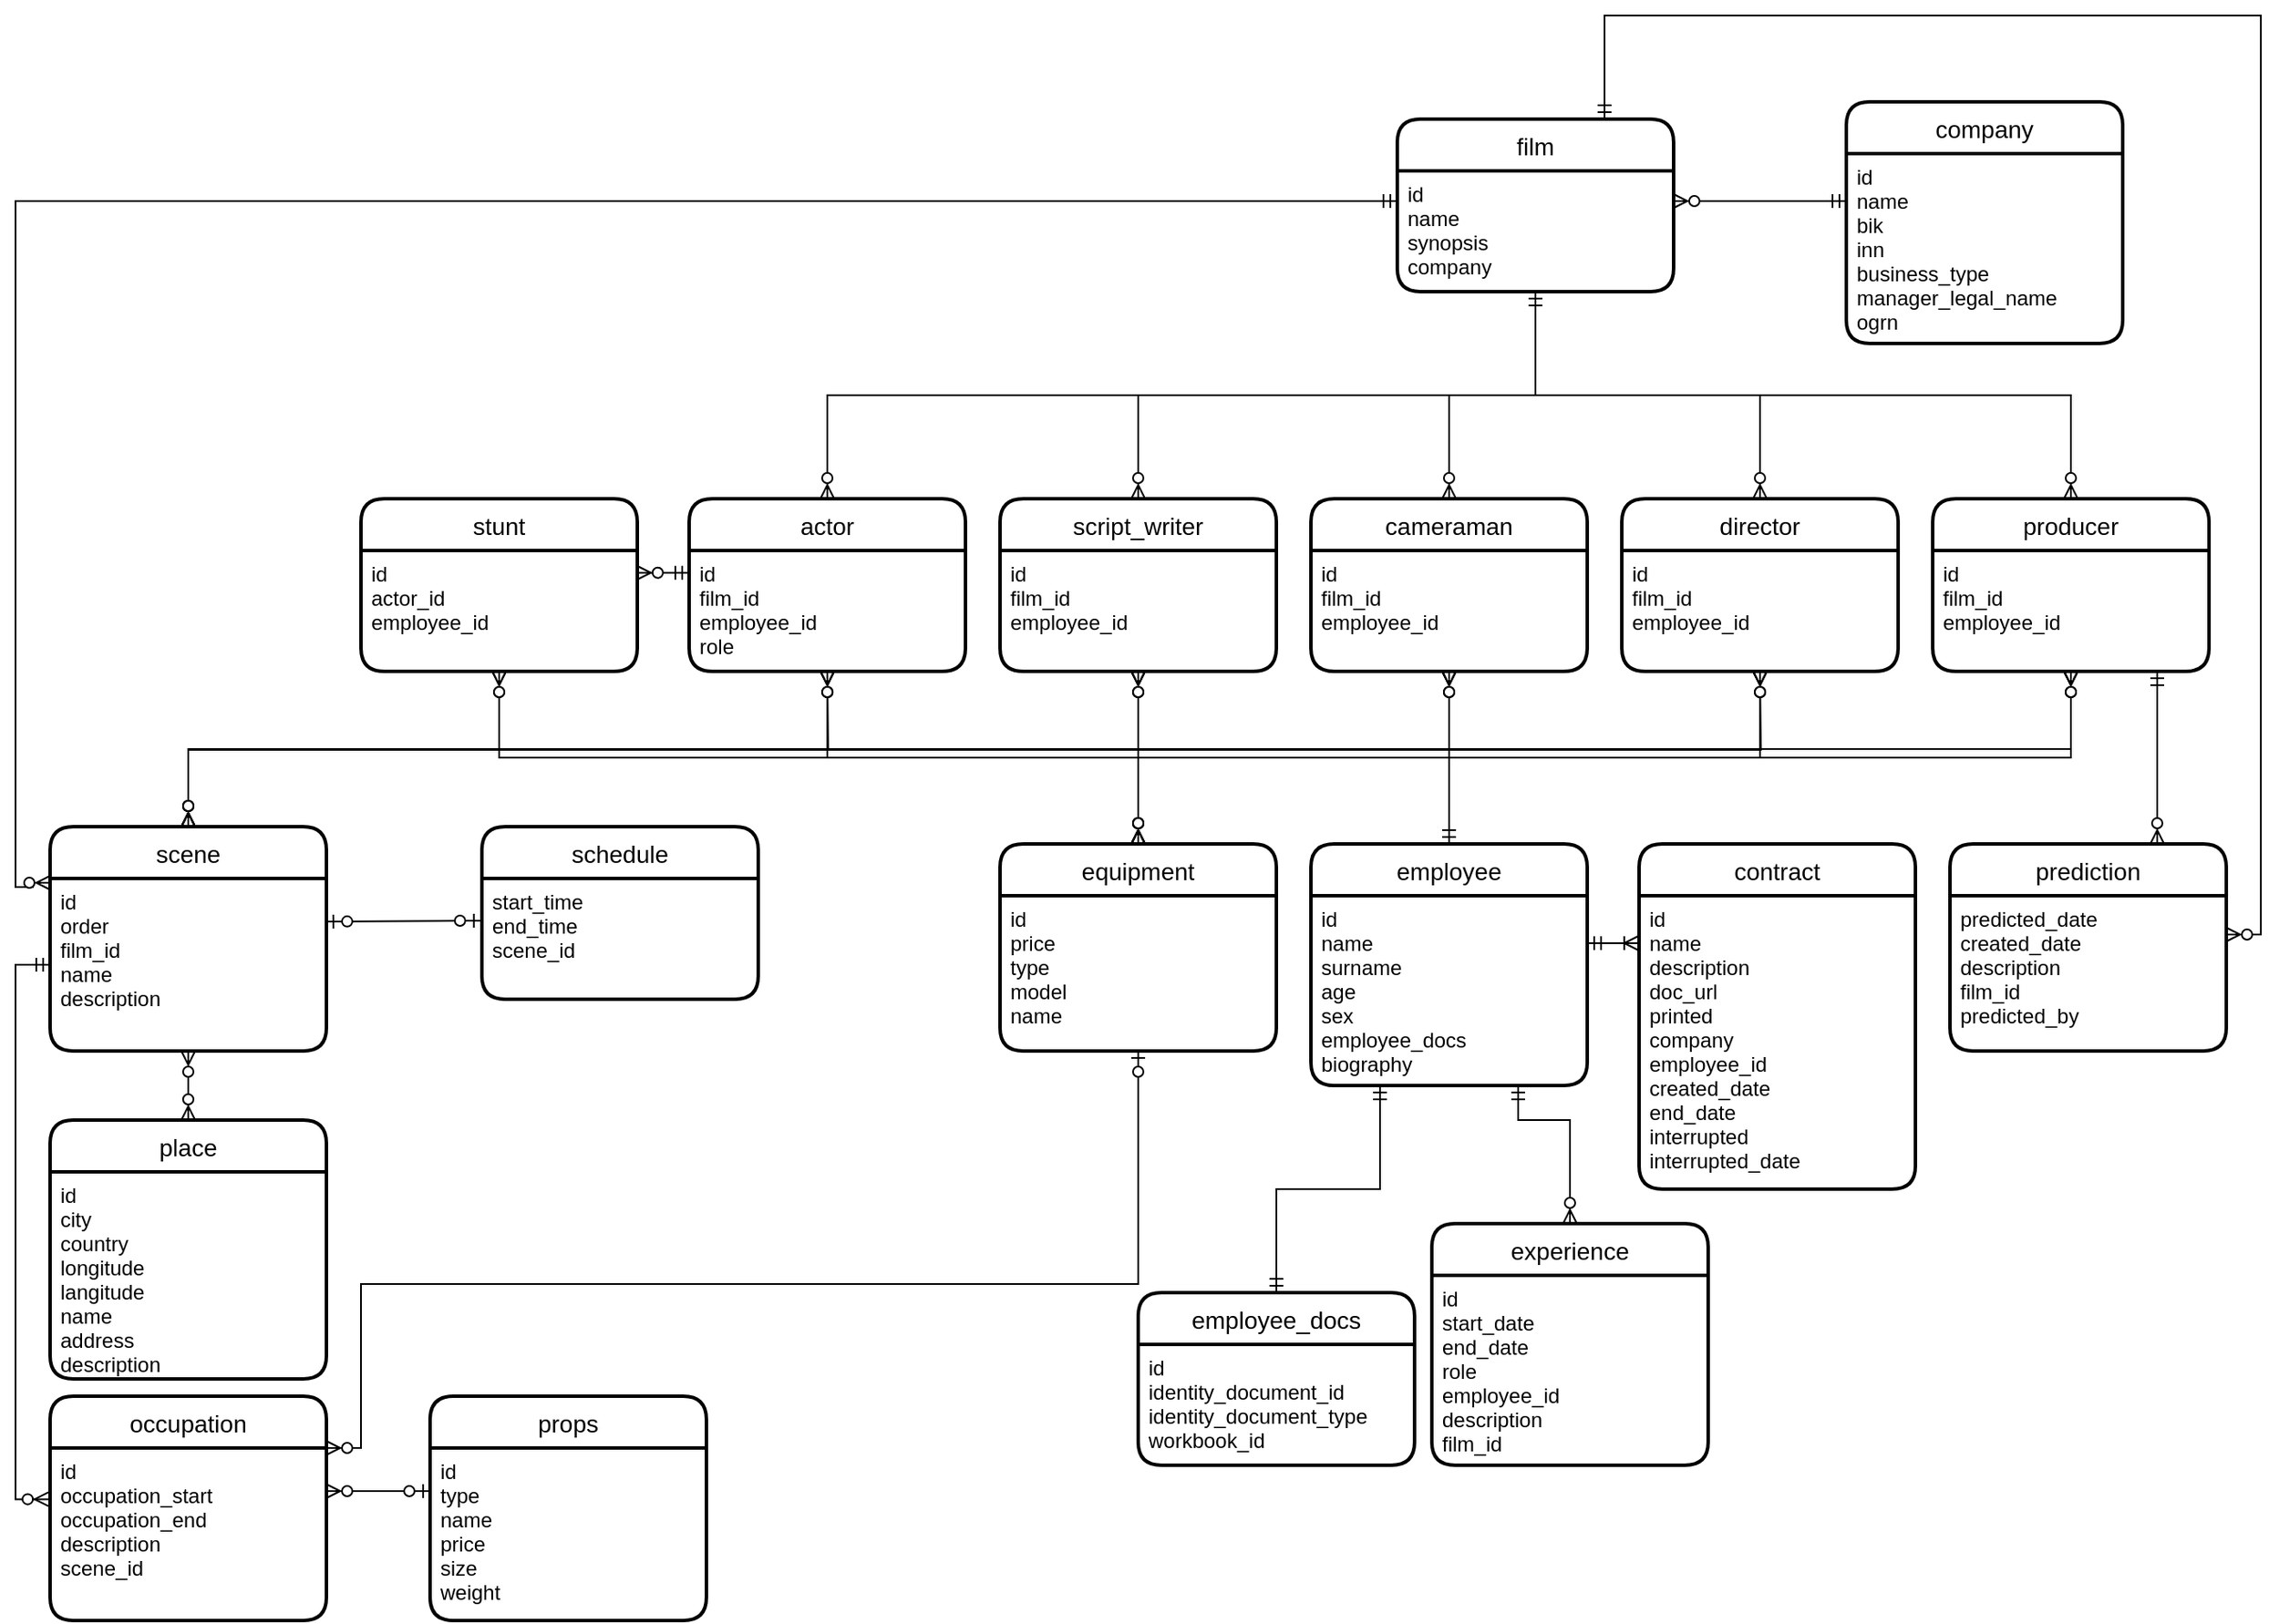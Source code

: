 <mxfile version="13.7.3" type="device"><diagram id="R2lEEEUBdFMjLlhIrx00" name="Page-1"><mxGraphModel dx="1238" dy="480" grid="1" gridSize="10" guides="1" tooltips="1" connect="1" arrows="1" fold="1" page="0" pageScale="1" pageWidth="850" pageHeight="1100" math="0" shadow="0" extFonts="Permanent Marker^https://fonts.googleapis.com/css?family=Permanent+Marker"><root><mxCell id="0"/><mxCell id="1" parent="0"/><mxCell id="VBH1rPHKWCa83MYylw6R-3" value="film" style="swimlane;childLayout=stackLayout;horizontal=1;startSize=30;horizontalStack=0;rounded=1;fontSize=14;fontStyle=0;strokeWidth=2;resizeParent=0;resizeLast=1;shadow=0;dashed=0;align=center;" parent="1" vertex="1"><mxGeometry x="410" y="180" width="160" height="100" as="geometry"/></mxCell><mxCell id="VBH1rPHKWCa83MYylw6R-4" value="id&#10;name&#10;synopsis&#10;company" style="align=left;strokeColor=none;fillColor=none;spacingLeft=4;fontSize=12;verticalAlign=top;resizable=0;rotatable=0;part=1;" parent="VBH1rPHKWCa83MYylw6R-3" vertex="1"><mxGeometry y="30" width="160" height="70" as="geometry"/></mxCell><mxCell id="VBH1rPHKWCa83MYylw6R-7" value="actor" style="swimlane;childLayout=stackLayout;horizontal=1;startSize=30;horizontalStack=0;rounded=1;fontSize=14;fontStyle=0;strokeWidth=2;resizeParent=0;resizeLast=1;shadow=0;dashed=0;align=center;" parent="1" vertex="1"><mxGeometry y="400" width="160" height="100" as="geometry"/></mxCell><mxCell id="VBH1rPHKWCa83MYylw6R-8" value="id&#10;film_id&#10;employee_id&#10;role" style="align=left;strokeColor=none;fillColor=none;spacingLeft=4;fontSize=12;verticalAlign=top;resizable=0;rotatable=0;part=1;" parent="VBH1rPHKWCa83MYylw6R-7" vertex="1"><mxGeometry y="30" width="160" height="70" as="geometry"/></mxCell><mxCell id="VBH1rPHKWCa83MYylw6R-9" value="script_writer" style="swimlane;childLayout=stackLayout;horizontal=1;startSize=30;horizontalStack=0;rounded=1;fontSize=14;fontStyle=0;strokeWidth=2;resizeParent=0;resizeLast=1;shadow=0;dashed=0;align=center;" parent="1" vertex="1"><mxGeometry x="180" y="400" width="160" height="100" as="geometry"/></mxCell><mxCell id="VBH1rPHKWCa83MYylw6R-10" value="id&#10;film_id&#10;employee_id" style="align=left;strokeColor=none;fillColor=none;spacingLeft=4;fontSize=12;verticalAlign=top;resizable=0;rotatable=0;part=1;" parent="VBH1rPHKWCa83MYylw6R-9" vertex="1"><mxGeometry y="30" width="160" height="70" as="geometry"/></mxCell><mxCell id="VBH1rPHKWCa83MYylw6R-11" value="cameraman" style="swimlane;childLayout=stackLayout;horizontal=1;startSize=30;horizontalStack=0;rounded=1;fontSize=14;fontStyle=0;strokeWidth=2;resizeParent=0;resizeLast=1;shadow=0;dashed=0;align=center;" parent="1" vertex="1"><mxGeometry x="360" y="400" width="160" height="100" as="geometry"><mxRectangle x="360" y="400" width="110" height="30" as="alternateBounds"/></mxGeometry></mxCell><mxCell id="VBH1rPHKWCa83MYylw6R-12" value="id&#10;film_id&#10;employee_id" style="align=left;strokeColor=none;fillColor=none;spacingLeft=4;fontSize=12;verticalAlign=top;resizable=0;rotatable=0;part=1;" parent="VBH1rPHKWCa83MYylw6R-11" vertex="1"><mxGeometry y="30" width="160" height="70" as="geometry"/></mxCell><mxCell id="VBH1rPHKWCa83MYylw6R-16" value="director" style="swimlane;childLayout=stackLayout;horizontal=1;startSize=30;horizontalStack=0;rounded=1;fontSize=14;fontStyle=0;strokeWidth=2;resizeParent=0;resizeLast=1;shadow=0;dashed=0;align=center;" parent="1" vertex="1"><mxGeometry x="540" y="400" width="160" height="100" as="geometry"/></mxCell><mxCell id="VBH1rPHKWCa83MYylw6R-17" value="id&#10;film_id&#10;employee_id" style="align=left;strokeColor=none;fillColor=none;spacingLeft=4;fontSize=12;verticalAlign=top;resizable=0;rotatable=0;part=1;" parent="VBH1rPHKWCa83MYylw6R-16" vertex="1"><mxGeometry y="30" width="160" height="70" as="geometry"/></mxCell><mxCell id="VBH1rPHKWCa83MYylw6R-18" value="producer" style="swimlane;childLayout=stackLayout;horizontal=1;startSize=30;horizontalStack=0;rounded=1;fontSize=14;fontStyle=0;strokeWidth=2;resizeParent=0;resizeLast=1;shadow=0;dashed=0;align=center;" parent="1" vertex="1"><mxGeometry x="720" y="400" width="160" height="100" as="geometry"/></mxCell><mxCell id="VBH1rPHKWCa83MYylw6R-19" value="id&#10;film_id&#10;employee_id" style="align=left;strokeColor=none;fillColor=none;spacingLeft=4;fontSize=12;verticalAlign=top;resizable=0;rotatable=0;part=1;" parent="VBH1rPHKWCa83MYylw6R-18" vertex="1"><mxGeometry y="30" width="160" height="70" as="geometry"/></mxCell><mxCell id="VBH1rPHKWCa83MYylw6R-36" style="edgeStyle=orthogonalEdgeStyle;rounded=0;orthogonalLoop=1;jettySize=auto;html=1;exitX=1;exitY=0.25;exitDx=0;exitDy=0;entryX=0;entryY=0.25;entryDx=0;entryDy=0;startArrow=ERzeroToMany;startFill=1;endArrow=ERmandOne;endFill=0;" parent="1" source="VBH1rPHKWCa83MYylw6R-4" target="VBH1rPHKWCa83MYylw6R-2" edge="1"><mxGeometry relative="1" as="geometry"/></mxCell><mxCell id="VBH1rPHKWCa83MYylw6R-45" style="edgeStyle=orthogonalEdgeStyle;rounded=0;orthogonalLoop=1;jettySize=auto;html=1;exitX=0.5;exitY=0;exitDx=0;exitDy=0;entryX=0.5;entryY=1;entryDx=0;entryDy=0;startArrow=ERmandOne;startFill=0;endArrow=ERzeroToMany;endFill=1;" parent="1" source="VBH1rPHKWCa83MYylw6R-20" target="VBH1rPHKWCa83MYylw6R-10" edge="1"><mxGeometry relative="1" as="geometry"/></mxCell><mxCell id="VBH1rPHKWCa83MYylw6R-46" style="edgeStyle=orthogonalEdgeStyle;rounded=0;orthogonalLoop=1;jettySize=auto;html=1;exitX=0.5;exitY=0;exitDx=0;exitDy=0;entryX=0.5;entryY=1;entryDx=0;entryDy=0;startArrow=ERmandOne;startFill=0;endArrow=ERzeroToMany;endFill=1;" parent="1" source="VBH1rPHKWCa83MYylw6R-20" target="VBH1rPHKWCa83MYylw6R-12" edge="1"><mxGeometry relative="1" as="geometry"/></mxCell><mxCell id="VBH1rPHKWCa83MYylw6R-47" style="edgeStyle=orthogonalEdgeStyle;rounded=0;orthogonalLoop=1;jettySize=auto;html=1;exitX=0.5;exitY=0;exitDx=0;exitDy=0;entryX=0.5;entryY=1;entryDx=0;entryDy=0;startArrow=ERmandOne;startFill=0;endArrow=ERzeroToMany;endFill=1;" parent="1" source="VBH1rPHKWCa83MYylw6R-20" target="VBH1rPHKWCa83MYylw6R-17" edge="1"><mxGeometry relative="1" as="geometry"/></mxCell><mxCell id="VBH1rPHKWCa83MYylw6R-48" style="edgeStyle=orthogonalEdgeStyle;rounded=0;orthogonalLoop=1;jettySize=auto;html=1;exitX=0.5;exitY=0;exitDx=0;exitDy=0;entryX=0.5;entryY=1;entryDx=0;entryDy=0;startArrow=ERmandOne;startFill=0;endArrow=ERzeroToMany;endFill=1;" parent="1" source="VBH1rPHKWCa83MYylw6R-20" target="VBH1rPHKWCa83MYylw6R-19" edge="1"><mxGeometry relative="1" as="geometry"/></mxCell><mxCell id="VBH1rPHKWCa83MYylw6R-49" style="edgeStyle=orthogonalEdgeStyle;rounded=0;orthogonalLoop=1;jettySize=auto;html=1;exitX=0.5;exitY=0;exitDx=0;exitDy=0;entryX=0.5;entryY=1;entryDx=0;entryDy=0;startArrow=ERmandOne;startFill=0;endArrow=ERzeroToMany;endFill=1;" parent="1" source="VBH1rPHKWCa83MYylw6R-20" target="VBH1rPHKWCa83MYylw6R-8" edge="1"><mxGeometry relative="1" as="geometry"><Array as="points"><mxPoint x="440" y="550"/><mxPoint x="80" y="550"/></Array></mxGeometry></mxCell><mxCell id="VBH1rPHKWCa83MYylw6R-20" value="employee" style="swimlane;childLayout=stackLayout;horizontal=1;startSize=30;horizontalStack=0;rounded=1;fontSize=14;fontStyle=0;strokeWidth=2;resizeParent=0;resizeLast=1;shadow=0;dashed=0;align=center;" parent="1" vertex="1"><mxGeometry x="360" y="600" width="160" height="140" as="geometry"><mxRectangle x="360" y="400" width="110" height="30" as="alternateBounds"/></mxGeometry></mxCell><mxCell id="VBH1rPHKWCa83MYylw6R-21" value="id&#10;name&#10;surname&#10;age&#10;sex&#10;employee_docs&#10;biography" style="align=left;strokeColor=none;fillColor=none;spacingLeft=4;fontSize=12;verticalAlign=top;resizable=0;rotatable=0;part=1;" parent="VBH1rPHKWCa83MYylw6R-20" vertex="1"><mxGeometry y="30" width="160" height="110" as="geometry"/></mxCell><mxCell id="VBH1rPHKWCa83MYylw6R-37" style="edgeStyle=orthogonalEdgeStyle;rounded=0;orthogonalLoop=1;jettySize=auto;html=1;exitX=0.5;exitY=1;exitDx=0;exitDy=0;entryX=0.5;entryY=0;entryDx=0;entryDy=0;startArrow=ERmandOne;startFill=0;endArrow=ERzeroToMany;endFill=1;" parent="1" source="VBH1rPHKWCa83MYylw6R-4" target="VBH1rPHKWCa83MYylw6R-7" edge="1"><mxGeometry relative="1" as="geometry"/></mxCell><mxCell id="VBH1rPHKWCa83MYylw6R-38" style="edgeStyle=orthogonalEdgeStyle;rounded=0;orthogonalLoop=1;jettySize=auto;html=1;exitX=0.5;exitY=1;exitDx=0;exitDy=0;entryX=0.5;entryY=0;entryDx=0;entryDy=0;startArrow=ERmandOne;startFill=0;endArrow=ERzeroToMany;endFill=1;" parent="1" source="VBH1rPHKWCa83MYylw6R-4" target="VBH1rPHKWCa83MYylw6R-9" edge="1"><mxGeometry relative="1" as="geometry"/></mxCell><mxCell id="VBH1rPHKWCa83MYylw6R-39" style="edgeStyle=orthogonalEdgeStyle;rounded=0;orthogonalLoop=1;jettySize=auto;html=1;exitX=0.5;exitY=1;exitDx=0;exitDy=0;entryX=0.5;entryY=0;entryDx=0;entryDy=0;startArrow=ERmandOne;startFill=0;endArrow=ERzeroToMany;endFill=1;" parent="1" source="VBH1rPHKWCa83MYylw6R-4" target="VBH1rPHKWCa83MYylw6R-11" edge="1"><mxGeometry relative="1" as="geometry"/></mxCell><mxCell id="VBH1rPHKWCa83MYylw6R-40" style="edgeStyle=orthogonalEdgeStyle;rounded=0;orthogonalLoop=1;jettySize=auto;html=1;exitX=0.5;exitY=1;exitDx=0;exitDy=0;entryX=0.5;entryY=0;entryDx=0;entryDy=0;startArrow=ERmandOne;startFill=0;endArrow=ERzeroToMany;endFill=1;" parent="1" source="VBH1rPHKWCa83MYylw6R-4" target="VBH1rPHKWCa83MYylw6R-16" edge="1"><mxGeometry relative="1" as="geometry"/></mxCell><mxCell id="VBH1rPHKWCa83MYylw6R-41" style="edgeStyle=orthogonalEdgeStyle;rounded=0;orthogonalLoop=1;jettySize=auto;html=1;exitX=0.5;exitY=1;exitDx=0;exitDy=0;entryX=0.5;entryY=0;entryDx=0;entryDy=0;startArrow=ERmandOne;startFill=0;endArrow=ERzeroToMany;endFill=1;" parent="1" source="VBH1rPHKWCa83MYylw6R-4" target="VBH1rPHKWCa83MYylw6R-18" edge="1"><mxGeometry relative="1" as="geometry"/></mxCell><mxCell id="VBH1rPHKWCa83MYylw6R-50" style="edgeStyle=orthogonalEdgeStyle;rounded=0;orthogonalLoop=1;jettySize=auto;html=1;exitX=1;exitY=0.25;exitDx=0;exitDy=0;entryX=-0.004;entryY=0.161;entryDx=0;entryDy=0;startArrow=ERmandOne;startFill=0;endArrow=ERoneToMany;endFill=0;entryPerimeter=0;" parent="1" source="VBH1rPHKWCa83MYylw6R-21" target="VBH1rPHKWCa83MYylw6R-25" edge="1"><mxGeometry relative="1" as="geometry"><Array as="points"/></mxGeometry></mxCell><mxCell id="VBH1rPHKWCa83MYylw6R-51" style="edgeStyle=orthogonalEdgeStyle;rounded=0;orthogonalLoop=1;jettySize=auto;html=1;exitX=0.5;exitY=0;exitDx=0;exitDy=0;startArrow=ERzeroToMany;startFill=1;endArrow=ERzeroToMany;endFill=1;" parent="1" source="VBH1rPHKWCa83MYylw6R-26" edge="1"><mxGeometry relative="1" as="geometry"><mxPoint x="80" y="500" as="targetPoint"/></mxGeometry></mxCell><mxCell id="VBH1rPHKWCa83MYylw6R-52" style="edgeStyle=orthogonalEdgeStyle;rounded=0;orthogonalLoop=1;jettySize=auto;html=1;exitX=0.5;exitY=0;exitDx=0;exitDy=0;entryX=0.5;entryY=1;entryDx=0;entryDy=0;startArrow=ERzeroToMany;startFill=1;endArrow=ERzeroToMany;endFill=1;" parent="1" source="VBH1rPHKWCa83MYylw6R-26" target="VBH1rPHKWCa83MYylw6R-10" edge="1"><mxGeometry relative="1" as="geometry"/></mxCell><mxCell id="VBH1rPHKWCa83MYylw6R-53" style="edgeStyle=orthogonalEdgeStyle;rounded=0;orthogonalLoop=1;jettySize=auto;html=1;exitX=0.5;exitY=0;exitDx=0;exitDy=0;entryX=0.5;entryY=1;entryDx=0;entryDy=0;startArrow=ERzeroToMany;startFill=1;endArrow=ERzeroToMany;endFill=1;" parent="1" source="VBH1rPHKWCa83MYylw6R-26" target="VBH1rPHKWCa83MYylw6R-12" edge="1"><mxGeometry relative="1" as="geometry"/></mxCell><mxCell id="VBH1rPHKWCa83MYylw6R-54" style="edgeStyle=orthogonalEdgeStyle;rounded=0;orthogonalLoop=1;jettySize=auto;html=1;exitX=0.5;exitY=0;exitDx=0;exitDy=0;startArrow=ERzeroToMany;startFill=1;endArrow=ERzeroToMany;endFill=1;" parent="1" source="VBH1rPHKWCa83MYylw6R-26" edge="1"><mxGeometry relative="1" as="geometry"><mxPoint x="620" y="500" as="targetPoint"/></mxGeometry></mxCell><mxCell id="VBH1rPHKWCa83MYylw6R-55" style="edgeStyle=orthogonalEdgeStyle;rounded=0;orthogonalLoop=1;jettySize=auto;html=1;exitX=0.5;exitY=0;exitDx=0;exitDy=0;entryX=0.5;entryY=1;entryDx=0;entryDy=0;startArrow=ERzeroToMany;startFill=1;endArrow=ERzeroToMany;endFill=1;" parent="1" source="VBH1rPHKWCa83MYylw6R-26" target="VBH1rPHKWCa83MYylw6R-19" edge="1"><mxGeometry relative="1" as="geometry"/></mxCell><mxCell id="VBH1rPHKWCa83MYylw6R-62" style="edgeStyle=orthogonalEdgeStyle;rounded=0;orthogonalLoop=1;jettySize=auto;html=1;exitX=0;exitY=0.25;exitDx=0;exitDy=0;entryX=0;entryY=0.25;entryDx=0;entryDy=0;startArrow=ERzeroToMany;startFill=1;endArrow=ERmandOne;endFill=0;" parent="1" source="VBH1rPHKWCa83MYylw6R-26" target="VBH1rPHKWCa83MYylw6R-4" edge="1"><mxGeometry relative="1" as="geometry"><Array as="points"><mxPoint x="-380" y="623"/><mxPoint x="-380" y="625"/><mxPoint x="-390" y="625"/><mxPoint x="-390" y="228"/></Array></mxGeometry></mxCell><mxCell id="VBH1rPHKWCa83MYylw6R-56" style="edgeStyle=orthogonalEdgeStyle;rounded=0;orthogonalLoop=1;jettySize=auto;html=1;exitX=0.5;exitY=1;exitDx=0;exitDy=0;entryX=0.5;entryY=0;entryDx=0;entryDy=0;startArrow=ERzeroToMany;startFill=1;endArrow=ERzeroToMany;endFill=1;" parent="1" source="VBH1rPHKWCa83MYylw6R-27" target="VBH1rPHKWCa83MYylw6R-28" edge="1"><mxGeometry relative="1" as="geometry"/></mxCell><mxCell id="VBH1rPHKWCa83MYylw6R-59" style="edgeStyle=orthogonalEdgeStyle;rounded=0;orthogonalLoop=1;jettySize=auto;html=1;exitX=-0.006;exitY=0.297;exitDx=0;exitDy=0;entryX=0;entryY=0.5;entryDx=0;entryDy=0;startArrow=ERzeroToMany;startFill=1;endArrow=ERmandOne;endFill=0;exitPerimeter=0;" parent="1" source="VBH1rPHKWCa83MYylw6R-58" target="VBH1rPHKWCa83MYylw6R-27" edge="1"><mxGeometry relative="1" as="geometry"><Array as="points"><mxPoint x="-390" y="980"/><mxPoint x="-390" y="670"/></Array></mxGeometry></mxCell><mxCell id="VBH1rPHKWCa83MYylw6R-61" style="edgeStyle=orthogonalEdgeStyle;rounded=0;orthogonalLoop=1;jettySize=auto;html=1;exitX=1;exitY=0;exitDx=0;exitDy=0;entryX=0.5;entryY=1;entryDx=0;entryDy=0;startArrow=ERzeroToMany;startFill=1;endArrow=ERzeroToOne;endFill=1;" parent="1" source="VBH1rPHKWCa83MYylw6R-58" target="VBH1rPHKWCa83MYylw6R-33" edge="1"><mxGeometry relative="1" as="geometry"><Array as="points"><mxPoint x="-190" y="950"/><mxPoint x="-190" y="855"/><mxPoint x="260" y="855"/></Array></mxGeometry></mxCell><mxCell id="VBH1rPHKWCa83MYylw6R-63" style="edgeStyle=orthogonalEdgeStyle;rounded=0;orthogonalLoop=1;jettySize=auto;html=1;exitX=0.999;exitY=0.184;exitDx=0;exitDy=0;startArrow=ERzeroToMany;startFill=1;endArrow=ERmandOne;endFill=0;exitPerimeter=0;" parent="1" source="VBH1rPHKWCa83MYylw6R-23" target="VBH1rPHKWCa83MYylw6R-8" edge="1"><mxGeometry relative="1" as="geometry"><Array as="points"><mxPoint y="443"/><mxPoint y="443"/></Array></mxGeometry></mxCell><mxCell id="VBH1rPHKWCa83MYylw6R-22" value="stunt" style="swimlane;childLayout=stackLayout;horizontal=1;startSize=30;horizontalStack=0;rounded=1;fontSize=14;fontStyle=0;strokeWidth=2;resizeParent=0;resizeLast=1;shadow=0;dashed=0;align=center;" parent="1" vertex="1"><mxGeometry x="-190" y="400" width="160" height="100" as="geometry"/></mxCell><mxCell id="VBH1rPHKWCa83MYylw6R-23" value="id&#10;actor_id&#10;employee_id" style="align=left;strokeColor=none;fillColor=none;spacingLeft=4;fontSize=12;verticalAlign=top;resizable=0;rotatable=0;part=1;" parent="VBH1rPHKWCa83MYylw6R-22" vertex="1"><mxGeometry y="30" width="160" height="70" as="geometry"/></mxCell><mxCell id="VBH1rPHKWCa83MYylw6R-65" style="edgeStyle=orthogonalEdgeStyle;rounded=0;orthogonalLoop=1;jettySize=auto;html=1;exitX=0.5;exitY=1;exitDx=0;exitDy=0;entryX=0.5;entryY=0;entryDx=0;entryDy=0;startArrow=ERzeroToMany;startFill=1;endArrow=ERmandOne;endFill=0;" parent="1" source="VBH1rPHKWCa83MYylw6R-23" target="VBH1rPHKWCa83MYylw6R-20" edge="1"><mxGeometry relative="1" as="geometry"/></mxCell><mxCell id="VBH1rPHKWCa83MYylw6R-66" style="edgeStyle=orthogonalEdgeStyle;rounded=0;orthogonalLoop=1;jettySize=auto;html=1;startArrow=ERzeroToMany;startFill=1;endArrow=ERzeroToOne;endFill=1;entryX=0;entryY=0.25;entryDx=0;entryDy=0;exitX=1;exitY=0.25;exitDx=0;exitDy=0;" parent="1" source="VBH1rPHKWCa83MYylw6R-58" target="VBH1rPHKWCa83MYylw6R-31" edge="1"><mxGeometry relative="1" as="geometry"><mxPoint x="-200" y="990" as="sourcePoint"/><mxPoint x="650" y="995" as="targetPoint"/><Array as="points"/></mxGeometry></mxCell><mxCell id="VBH1rPHKWCa83MYylw6R-68" style="edgeStyle=orthogonalEdgeStyle;rounded=0;orthogonalLoop=1;jettySize=auto;html=1;entryX=0.75;entryY=0;entryDx=0;entryDy=0;startArrow=ERmandOne;startFill=0;endArrow=ERzeroToMany;endFill=1;" parent="1" target="VBH1rPHKWCa83MYylw6R-34" edge="1"><mxGeometry relative="1" as="geometry"><mxPoint x="850" y="500" as="sourcePoint"/><Array as="points"><mxPoint x="850" y="500"/></Array></mxGeometry></mxCell><mxCell id="VBH1rPHKWCa83MYylw6R-69" style="edgeStyle=orthogonalEdgeStyle;rounded=0;orthogonalLoop=1;jettySize=auto;html=1;exitX=1;exitY=0.25;exitDx=0;exitDy=0;entryX=0.75;entryY=0;entryDx=0;entryDy=0;startArrow=ERzeroToMany;startFill=1;endArrow=ERmandOne;endFill=0;" parent="1" source="VBH1rPHKWCa83MYylw6R-35" target="VBH1rPHKWCa83MYylw6R-3" edge="1"><mxGeometry relative="1" as="geometry"><Array as="points"><mxPoint x="910" y="653"/><mxPoint x="910" y="120"/><mxPoint x="530" y="120"/></Array></mxGeometry></mxCell><mxCell id="VBH1rPHKWCa83MYylw6R-74" style="edgeStyle=orthogonalEdgeStyle;rounded=0;orthogonalLoop=1;jettySize=auto;html=1;entryX=1;entryY=0.25;entryDx=0;entryDy=0;startArrow=ERzeroToOne;startFill=1;endArrow=ERzeroToOne;endFill=1;exitX=-0.004;exitY=0.35;exitDx=0;exitDy=0;exitPerimeter=0;" parent="1" source="VBH1rPHKWCa83MYylw6R-73" target="VBH1rPHKWCa83MYylw6R-27" edge="1"><mxGeometry relative="1" as="geometry"><mxPoint x="-130" y="648" as="sourcePoint"/><Array as="points"><mxPoint x="-130" y="645"/></Array></mxGeometry></mxCell><mxCell id="VBH1rPHKWCa83MYylw6R-76" style="edgeStyle=orthogonalEdgeStyle;rounded=0;orthogonalLoop=1;jettySize=auto;html=1;exitX=0.5;exitY=0;exitDx=0;exitDy=0;entryX=0.5;entryY=1;entryDx=0;entryDy=0;startArrow=ERzeroToMany;startFill=1;endArrow=ERzeroToMany;endFill=1;" parent="1" source="VBH1rPHKWCa83MYylw6R-32" target="VBH1rPHKWCa83MYylw6R-8" edge="1"><mxGeometry relative="1" as="geometry"/></mxCell><mxCell id="VBH1rPHKWCa83MYylw6R-77" style="edgeStyle=orthogonalEdgeStyle;rounded=0;orthogonalLoop=1;jettySize=auto;html=1;exitX=0.5;exitY=0;exitDx=0;exitDy=0;startArrow=ERzeroToMany;startFill=1;endArrow=ERzeroToMany;endFill=1;" parent="1" source="VBH1rPHKWCa83MYylw6R-32" edge="1"><mxGeometry relative="1" as="geometry"><mxPoint x="260" y="500" as="targetPoint"/></mxGeometry></mxCell><mxCell id="VBH1rPHKWCa83MYylw6R-78" style="edgeStyle=orthogonalEdgeStyle;rounded=0;orthogonalLoop=1;jettySize=auto;html=1;exitX=0.5;exitY=0;exitDx=0;exitDy=0;entryX=0.5;entryY=1;entryDx=0;entryDy=0;startArrow=ERzeroToMany;startFill=1;endArrow=ERzeroToMany;endFill=1;" parent="1" source="VBH1rPHKWCa83MYylw6R-32" target="VBH1rPHKWCa83MYylw6R-12" edge="1"><mxGeometry relative="1" as="geometry"/></mxCell><mxCell id="VBH1rPHKWCa83MYylw6R-79" style="edgeStyle=orthogonalEdgeStyle;rounded=0;orthogonalLoop=1;jettySize=auto;html=1;exitX=0.5;exitY=0;exitDx=0;exitDy=0;entryX=0.5;entryY=1;entryDx=0;entryDy=0;startArrow=ERzeroToMany;startFill=1;endArrow=ERzeroToMany;endFill=1;" parent="1" source="VBH1rPHKWCa83MYylw6R-32" target="VBH1rPHKWCa83MYylw6R-17" edge="1"><mxGeometry relative="1" as="geometry"/></mxCell><mxCell id="VBH1rPHKWCa83MYylw6R-80" style="edgeStyle=orthogonalEdgeStyle;rounded=0;orthogonalLoop=1;jettySize=auto;html=1;exitX=0.5;exitY=0;exitDx=0;exitDy=0;entryX=0.5;entryY=1;entryDx=0;entryDy=0;startArrow=ERzeroToMany;startFill=1;endArrow=ERzeroToMany;endFill=1;" parent="1" source="VBH1rPHKWCa83MYylw6R-32" target="VBH1rPHKWCa83MYylw6R-19" edge="1"><mxGeometry relative="1" as="geometry"/></mxCell><mxCell id="VBH1rPHKWCa83MYylw6R-75" style="edgeStyle=orthogonalEdgeStyle;rounded=0;orthogonalLoop=1;jettySize=auto;html=1;exitX=0.5;exitY=1;exitDx=0;exitDy=0;entryX=0.5;entryY=0;entryDx=0;entryDy=0;startArrow=ERzeroToMany;startFill=1;endArrow=ERzeroToMany;endFill=1;" parent="1" source="VBH1rPHKWCa83MYylw6R-23" target="VBH1rPHKWCa83MYylw6R-32" edge="1"><mxGeometry relative="1" as="geometry"/></mxCell><mxCell id="VBH1rPHKWCa83MYylw6R-32" value="equipment" style="swimlane;childLayout=stackLayout;horizontal=1;startSize=30;horizontalStack=0;rounded=1;fontSize=14;fontStyle=0;strokeWidth=2;resizeParent=0;resizeLast=1;shadow=0;dashed=0;align=center;" parent="1" vertex="1"><mxGeometry x="180" y="600" width="160" height="120" as="geometry"><mxRectangle x="360" y="400" width="110" height="30" as="alternateBounds"/></mxGeometry></mxCell><mxCell id="VBH1rPHKWCa83MYylw6R-33" value="id&#10;price&#10;type&#10;model&#10;name" style="align=left;strokeColor=none;fillColor=none;spacingLeft=4;fontSize=12;verticalAlign=top;resizable=0;rotatable=0;part=1;" parent="VBH1rPHKWCa83MYylw6R-32" vertex="1"><mxGeometry y="30" width="160" height="90" as="geometry"/></mxCell><mxCell id="VBH1rPHKWCa83MYylw6R-1" value="company" style="swimlane;childLayout=stackLayout;horizontal=1;startSize=30;horizontalStack=0;rounded=1;fontSize=14;fontStyle=0;strokeWidth=2;resizeParent=0;resizeLast=1;shadow=0;dashed=0;align=center;" parent="1" vertex="1"><mxGeometry x="670" y="170" width="160" height="140" as="geometry"/></mxCell><mxCell id="VBH1rPHKWCa83MYylw6R-2" value="id&#10;name&#10;bik&#10;inn&#10;business_type&#10;manager_legal_name&#10;ogrn" style="align=left;strokeColor=none;fillColor=none;spacingLeft=4;fontSize=12;verticalAlign=top;resizable=0;rotatable=0;part=1;" parent="VBH1rPHKWCa83MYylw6R-1" vertex="1"><mxGeometry y="30" width="160" height="110" as="geometry"/></mxCell><mxCell id="VBH1rPHKWCa83MYylw6R-72" value="schedule" style="swimlane;childLayout=stackLayout;horizontal=1;startSize=30;horizontalStack=0;rounded=1;fontSize=14;fontStyle=0;strokeWidth=2;resizeParent=0;resizeLast=1;shadow=0;dashed=0;align=center;" parent="1" vertex="1"><mxGeometry x="-120" y="590" width="160" height="100" as="geometry"><mxRectangle x="360" y="400" width="110" height="30" as="alternateBounds"/></mxGeometry></mxCell><mxCell id="VBH1rPHKWCa83MYylw6R-73" value="start_time&#10;end_time&#10;scene_id" style="align=left;strokeColor=none;fillColor=none;spacingLeft=4;fontSize=12;verticalAlign=top;resizable=0;rotatable=0;part=1;" parent="VBH1rPHKWCa83MYylw6R-72" vertex="1"><mxGeometry y="30" width="160" height="70" as="geometry"/></mxCell><mxCell id="VBH1rPHKWCa83MYylw6R-30" value="props" style="swimlane;childLayout=stackLayout;horizontal=1;startSize=30;horizontalStack=0;rounded=1;fontSize=14;fontStyle=0;strokeWidth=2;resizeParent=0;resizeLast=1;shadow=0;dashed=0;align=center;" parent="1" vertex="1"><mxGeometry x="-150" y="920" width="160" height="130" as="geometry"><mxRectangle x="360" y="400" width="110" height="30" as="alternateBounds"/></mxGeometry></mxCell><mxCell id="VBH1rPHKWCa83MYylw6R-31" value="id&#10;type&#10;name&#10;price&#10;size&#10;weight" style="align=left;strokeColor=none;fillColor=none;spacingLeft=4;fontSize=12;verticalAlign=top;resizable=0;rotatable=0;part=1;" parent="VBH1rPHKWCa83MYylw6R-30" vertex="1"><mxGeometry y="30" width="160" height="100" as="geometry"/></mxCell><mxCell id="VBH1rPHKWCa83MYylw6R-57" value="occupation" style="swimlane;childLayout=stackLayout;horizontal=1;startSize=30;horizontalStack=0;rounded=1;fontSize=14;fontStyle=0;strokeWidth=2;resizeParent=0;resizeLast=1;shadow=0;dashed=0;align=center;" parent="1" vertex="1"><mxGeometry x="-370" y="920" width="160" height="130" as="geometry"><mxRectangle x="360" y="400" width="110" height="30" as="alternateBounds"/></mxGeometry></mxCell><mxCell id="VBH1rPHKWCa83MYylw6R-58" value="id&#10;occupation_start&#10;occupation_end&#10;description&#10;scene_id" style="align=left;strokeColor=none;fillColor=none;spacingLeft=4;fontSize=12;verticalAlign=top;resizable=0;rotatable=0;part=1;" parent="VBH1rPHKWCa83MYylw6R-57" vertex="1"><mxGeometry y="30" width="160" height="100" as="geometry"/></mxCell><mxCell id="VBH1rPHKWCa83MYylw6R-24" value="contract" style="swimlane;childLayout=stackLayout;horizontal=1;startSize=30;horizontalStack=0;rounded=1;fontSize=14;fontStyle=0;strokeWidth=2;resizeParent=0;resizeLast=1;shadow=0;dashed=0;align=center;" parent="1" vertex="1"><mxGeometry x="550" y="600" width="160" height="200" as="geometry"><mxRectangle x="360" y="400" width="110" height="30" as="alternateBounds"/></mxGeometry></mxCell><mxCell id="VBH1rPHKWCa83MYylw6R-25" value="id&#10;name&#10;description&#10;doc_url&#10;printed&#10;company&#10;employee_id&#10;created_date&#10;end_date&#10;interrupted&#10;interrupted_date" style="align=left;strokeColor=none;fillColor=none;spacingLeft=4;fontSize=12;verticalAlign=top;resizable=0;rotatable=0;part=1;" parent="VBH1rPHKWCa83MYylw6R-24" vertex="1"><mxGeometry y="30" width="160" height="170" as="geometry"/></mxCell><mxCell id="VBH1rPHKWCa83MYylw6R-34" value="prediction" style="swimlane;childLayout=stackLayout;horizontal=1;startSize=30;horizontalStack=0;rounded=1;fontSize=14;fontStyle=0;strokeWidth=2;resizeParent=0;resizeLast=1;shadow=0;dashed=0;align=center;" parent="1" vertex="1"><mxGeometry x="730" y="600" width="160" height="120" as="geometry"><mxRectangle x="360" y="400" width="110" height="30" as="alternateBounds"/></mxGeometry></mxCell><mxCell id="VBH1rPHKWCa83MYylw6R-35" value="predicted_date&#10;created_date&#10;description&#10;film_id&#10;predicted_by" style="align=left;strokeColor=none;fillColor=none;spacingLeft=4;fontSize=12;verticalAlign=top;resizable=0;rotatable=0;part=1;" parent="VBH1rPHKWCa83MYylw6R-34" vertex="1"><mxGeometry y="30" width="160" height="90" as="geometry"/></mxCell><mxCell id="zkNvMdvYE9DorSgApqD0-4" style="edgeStyle=orthogonalEdgeStyle;rounded=0;orthogonalLoop=1;jettySize=auto;html=1;exitX=0.5;exitY=0;exitDx=0;exitDy=0;entryX=0.75;entryY=1;entryDx=0;entryDy=0;endArrow=ERmandOne;endFill=0;startArrow=ERzeroToMany;startFill=1;" parent="1" source="zkNvMdvYE9DorSgApqD0-2" target="VBH1rPHKWCa83MYylw6R-21" edge="1"><mxGeometry relative="1" as="geometry"><Array as="points"><mxPoint x="510" y="760"/><mxPoint x="480" y="760"/></Array></mxGeometry></mxCell><mxCell id="-LB4fKHWtjD_N-9479aQ-3" style="edgeStyle=orthogonalEdgeStyle;rounded=0;orthogonalLoop=1;jettySize=auto;html=1;exitX=0.5;exitY=0;exitDx=0;exitDy=0;entryX=0.25;entryY=1;entryDx=0;entryDy=0;startArrow=ERmandOne;startFill=0;endArrow=ERmandOne;endFill=0;" edge="1" parent="1" source="-LB4fKHWtjD_N-9479aQ-1" target="VBH1rPHKWCa83MYylw6R-21"><mxGeometry relative="1" as="geometry"/></mxCell><mxCell id="-LB4fKHWtjD_N-9479aQ-1" value="employee_docs" style="swimlane;childLayout=stackLayout;horizontal=1;startSize=30;horizontalStack=0;rounded=1;fontSize=14;fontStyle=0;strokeWidth=2;resizeParent=0;resizeLast=1;shadow=0;dashed=0;align=center;" vertex="1" parent="1"><mxGeometry x="260" y="860" width="160" height="100" as="geometry"><mxRectangle x="360" y="400" width="110" height="30" as="alternateBounds"/></mxGeometry></mxCell><mxCell id="-LB4fKHWtjD_N-9479aQ-2" value="id&#10;identity_document_id&#10;identity_document_type&#10;workbook_id" style="align=left;strokeColor=none;fillColor=none;spacingLeft=4;fontSize=12;verticalAlign=top;resizable=0;rotatable=0;part=1;" vertex="1" parent="-LB4fKHWtjD_N-9479aQ-1"><mxGeometry y="30" width="160" height="70" as="geometry"/></mxCell><mxCell id="zkNvMdvYE9DorSgApqD0-2" value="experience" style="swimlane;childLayout=stackLayout;horizontal=1;startSize=30;horizontalStack=0;rounded=1;fontSize=14;fontStyle=0;strokeWidth=2;resizeParent=0;resizeLast=1;shadow=0;dashed=0;align=center;" parent="1" vertex="1"><mxGeometry x="430" y="820" width="160" height="140" as="geometry"><mxRectangle x="360" y="400" width="110" height="30" as="alternateBounds"/></mxGeometry></mxCell><mxCell id="zkNvMdvYE9DorSgApqD0-3" value="id&#10;start_date&#10;end_date&#10;role&#10;employee_id&#10;description&#10;film_id" style="align=left;strokeColor=none;fillColor=none;spacingLeft=4;fontSize=12;verticalAlign=top;resizable=0;rotatable=0;part=1;" parent="zkNvMdvYE9DorSgApqD0-2" vertex="1"><mxGeometry y="30" width="160" height="110" as="geometry"/></mxCell><mxCell id="VBH1rPHKWCa83MYylw6R-26" value="scene" style="swimlane;childLayout=stackLayout;horizontal=1;startSize=30;horizontalStack=0;rounded=1;fontSize=14;fontStyle=0;strokeWidth=2;resizeParent=0;resizeLast=1;shadow=0;dashed=0;align=center;" parent="1" vertex="1"><mxGeometry x="-370" y="590" width="160" height="130" as="geometry"><mxRectangle x="360" y="400" width="110" height="30" as="alternateBounds"/></mxGeometry></mxCell><mxCell id="VBH1rPHKWCa83MYylw6R-27" value="id&#10;order&#10;film_id&#10;name&#10;description" style="align=left;strokeColor=none;fillColor=none;spacingLeft=4;fontSize=12;verticalAlign=top;resizable=0;rotatable=0;part=1;" parent="VBH1rPHKWCa83MYylw6R-26" vertex="1"><mxGeometry y="30" width="160" height="100" as="geometry"/></mxCell><mxCell id="VBH1rPHKWCa83MYylw6R-28" value="place" style="swimlane;childLayout=stackLayout;horizontal=1;startSize=30;horizontalStack=0;rounded=1;fontSize=14;fontStyle=0;strokeWidth=2;resizeParent=0;resizeLast=1;shadow=0;dashed=0;align=center;" parent="1" vertex="1"><mxGeometry x="-370" y="760" width="160" height="150" as="geometry"><mxRectangle x="360" y="400" width="110" height="30" as="alternateBounds"/></mxGeometry></mxCell><mxCell id="VBH1rPHKWCa83MYylw6R-29" value="id&#10;city&#10;country&#10;longitude&#10;langitude&#10;name&#10;address&#10;description" style="align=left;strokeColor=none;fillColor=none;spacingLeft=4;fontSize=12;verticalAlign=top;resizable=0;rotatable=0;part=1;" parent="VBH1rPHKWCa83MYylw6R-28" vertex="1"><mxGeometry y="30" width="160" height="120" as="geometry"/></mxCell></root></mxGraphModel></diagram></mxfile>